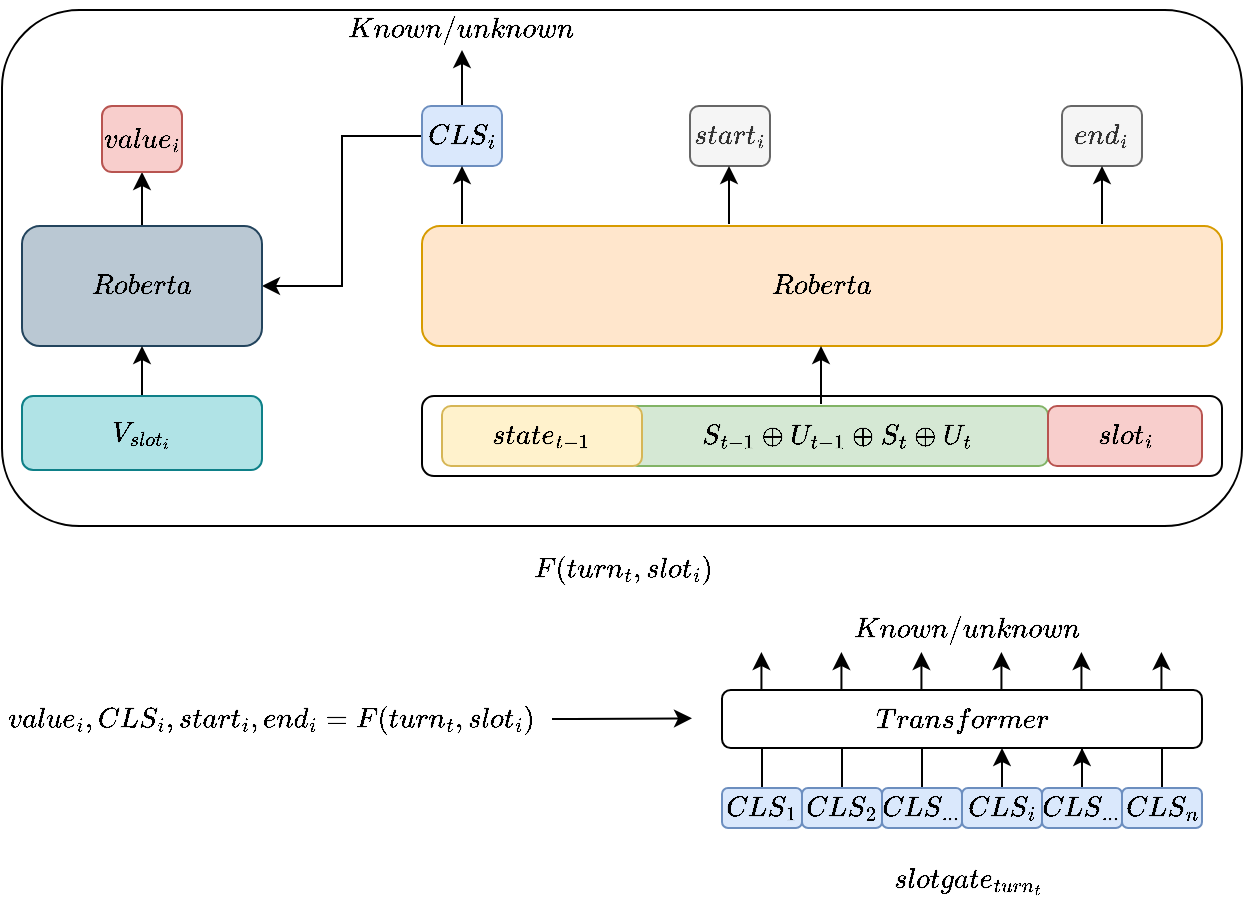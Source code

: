 <mxfile version="14.1.1" type="github">
  <diagram id="8C_kMzsXKGDB7avgyeky" name="Page-1">
    <mxGraphModel dx="981" dy="526" grid="1" gridSize="10" guides="1" tooltips="1" connect="1" arrows="1" fold="1" page="1" pageScale="1" pageWidth="827" pageHeight="1169" math="1" shadow="0">
      <root>
        <mxCell id="0" />
        <mxCell id="1" parent="0" />
        <mxCell id="QM_1y8_zXTEwYixWuQdQ-26" value="" style="rounded=1;whiteSpace=wrap;html=1;shadow=0;sketch=0;fillColor=none;" vertex="1" parent="1">
          <mxGeometry x="70" y="170" width="620" height="258" as="geometry" />
        </mxCell>
        <mxCell id="QM_1y8_zXTEwYixWuQdQ-16" value="" style="rounded=1;whiteSpace=wrap;html=1;sketch=0;shadow=0;fillColor=none;" vertex="1" parent="1">
          <mxGeometry x="280" y="363" width="400" height="40" as="geometry" />
        </mxCell>
        <mxCell id="QM_1y8_zXTEwYixWuQdQ-1" value="\(S_{t-1}\oplus U_{t-1}\oplus S_{t}\oplus U_{t}&lt;br&gt;\)" style="rounded=1;whiteSpace=wrap;html=1;fillColor=#d5e8d4;strokeColor=#82b366;" vertex="1" parent="1">
          <mxGeometry x="383" y="368" width="210" height="30" as="geometry" />
        </mxCell>
        <mxCell id="QM_1y8_zXTEwYixWuQdQ-2" value="\(state_{t-1}\)" style="rounded=1;whiteSpace=wrap;html=1;fillColor=#fff2cc;strokeColor=#d6b656;" vertex="1" parent="1">
          <mxGeometry x="290" y="368" width="100" height="30" as="geometry" />
        </mxCell>
        <mxCell id="QM_1y8_zXTEwYixWuQdQ-3" value="\(slot_{i}\)" style="rounded=1;whiteSpace=wrap;html=1;fillColor=#f8cecc;strokeColor=#b85450;" vertex="1" parent="1">
          <mxGeometry x="593" y="368" width="77" height="30" as="geometry" />
        </mxCell>
        <mxCell id="QM_1y8_zXTEwYixWuQdQ-4" value="\(Roberta\)" style="rounded=1;whiteSpace=wrap;html=1;fillColor=#ffe6cc;strokeColor=#d79b00;" vertex="1" parent="1">
          <mxGeometry x="280" y="278" width="400" height="60" as="geometry" />
        </mxCell>
        <mxCell id="QM_1y8_zXTEwYixWuQdQ-20" style="edgeStyle=orthogonalEdgeStyle;rounded=0;orthogonalLoop=1;jettySize=auto;html=1;entryX=1;entryY=0.5;entryDx=0;entryDy=0;" edge="1" parent="1" source="QM_1y8_zXTEwYixWuQdQ-6" target="QM_1y8_zXTEwYixWuQdQ-17">
          <mxGeometry relative="1" as="geometry" />
        </mxCell>
        <mxCell id="QM_1y8_zXTEwYixWuQdQ-48" style="edgeStyle=orthogonalEdgeStyle;rounded=0;orthogonalLoop=1;jettySize=auto;html=1;entryX=0.5;entryY=1;entryDx=0;entryDy=0;" edge="1" parent="1" source="QM_1y8_zXTEwYixWuQdQ-6" target="QM_1y8_zXTEwYixWuQdQ-47">
          <mxGeometry relative="1" as="geometry" />
        </mxCell>
        <mxCell id="QM_1y8_zXTEwYixWuQdQ-6" value="\(CLS_{i}\)" style="rounded=1;whiteSpace=wrap;html=1;fillColor=#dae8fc;strokeColor=#6c8ebf;" vertex="1" parent="1">
          <mxGeometry x="280" y="218" width="40" height="30" as="geometry" />
        </mxCell>
        <mxCell id="QM_1y8_zXTEwYixWuQdQ-7" value="\(start_{i}&lt;br&gt;\)" style="rounded=1;whiteSpace=wrap;html=1;fillColor=#f5f5f5;strokeColor=#666666;fontColor=#333333;" vertex="1" parent="1">
          <mxGeometry x="414" y="218" width="40" height="30" as="geometry" />
        </mxCell>
        <mxCell id="QM_1y8_zXTEwYixWuQdQ-8" value="\(end_{i}&lt;br&gt;\)" style="rounded=1;whiteSpace=wrap;html=1;fillColor=#f5f5f5;strokeColor=#666666;fontColor=#333333;" vertex="1" parent="1">
          <mxGeometry x="600" y="218" width="40" height="30" as="geometry" />
        </mxCell>
        <mxCell id="QM_1y8_zXTEwYixWuQdQ-10" value="" style="endArrow=classic;html=1;entryX=0.5;entryY=1;entryDx=0;entryDy=0;" edge="1" parent="1" target="QM_1y8_zXTEwYixWuQdQ-6">
          <mxGeometry width="50" height="50" relative="1" as="geometry">
            <mxPoint x="300" y="277" as="sourcePoint" />
            <mxPoint x="440" y="118" as="targetPoint" />
          </mxGeometry>
        </mxCell>
        <mxCell id="QM_1y8_zXTEwYixWuQdQ-11" value="" style="endArrow=classic;html=1;entryX=0.5;entryY=1;entryDx=0;entryDy=0;" edge="1" parent="1">
          <mxGeometry width="50" height="50" relative="1" as="geometry">
            <mxPoint x="433.5" y="277" as="sourcePoint" />
            <mxPoint x="433.5" y="248" as="targetPoint" />
          </mxGeometry>
        </mxCell>
        <mxCell id="QM_1y8_zXTEwYixWuQdQ-12" value="" style="endArrow=classic;html=1;entryX=0.5;entryY=1;entryDx=0;entryDy=0;" edge="1" parent="1">
          <mxGeometry width="50" height="50" relative="1" as="geometry">
            <mxPoint x="620" y="277" as="sourcePoint" />
            <mxPoint x="620" y="248" as="targetPoint" />
          </mxGeometry>
        </mxCell>
        <mxCell id="QM_1y8_zXTEwYixWuQdQ-14" value="" style="endArrow=classic;html=1;entryX=0.5;entryY=1;entryDx=0;entryDy=0;" edge="1" parent="1">
          <mxGeometry width="50" height="50" relative="1" as="geometry">
            <mxPoint x="479.5" y="367" as="sourcePoint" />
            <mxPoint x="479.5" y="338" as="targetPoint" />
          </mxGeometry>
        </mxCell>
        <mxCell id="QM_1y8_zXTEwYixWuQdQ-24" value="" style="edgeStyle=orthogonalEdgeStyle;rounded=0;orthogonalLoop=1;jettySize=auto;html=1;" edge="1" parent="1" source="QM_1y8_zXTEwYixWuQdQ-17" target="QM_1y8_zXTEwYixWuQdQ-23">
          <mxGeometry relative="1" as="geometry" />
        </mxCell>
        <mxCell id="QM_1y8_zXTEwYixWuQdQ-17" value="\(Roberta\)" style="rounded=1;whiteSpace=wrap;html=1;shadow=0;sketch=0;fillColor=#bac8d3;strokeColor=#23445d;" vertex="1" parent="1">
          <mxGeometry x="80" y="278" width="120" height="60" as="geometry" />
        </mxCell>
        <mxCell id="QM_1y8_zXTEwYixWuQdQ-19" value="" style="edgeStyle=orthogonalEdgeStyle;rounded=0;orthogonalLoop=1;jettySize=auto;html=1;" edge="1" parent="1" source="QM_1y8_zXTEwYixWuQdQ-18" target="QM_1y8_zXTEwYixWuQdQ-17">
          <mxGeometry relative="1" as="geometry" />
        </mxCell>
        <mxCell id="QM_1y8_zXTEwYixWuQdQ-18" value="\(V_{slot_{i}}\)" style="rounded=1;whiteSpace=wrap;html=1;shadow=0;sketch=0;fillColor=#b0e3e6;strokeColor=#0e8088;" vertex="1" parent="1">
          <mxGeometry x="80" y="363" width="120" height="37" as="geometry" />
        </mxCell>
        <mxCell id="QM_1y8_zXTEwYixWuQdQ-23" value="\(value_{i}\)" style="whiteSpace=wrap;html=1;rounded=1;shadow=0;sketch=0;fillColor=#f8cecc;strokeColor=#b85450;" vertex="1" parent="1">
          <mxGeometry x="120" y="218" width="40" height="33" as="geometry" />
        </mxCell>
        <mxCell id="QM_1y8_zXTEwYixWuQdQ-25" value="\(F(turn_{t}, slot_{i})\)" style="text;html=1;align=center;verticalAlign=middle;resizable=0;points=[];autosize=1;" vertex="1" parent="1">
          <mxGeometry x="315" y="440" width="130" height="20" as="geometry" />
        </mxCell>
        <mxCell id="QM_1y8_zXTEwYixWuQdQ-28" value="\(slot gate_{turn_t}\)" style="text;html=1;align=center;verticalAlign=middle;resizable=0;points=[];autosize=1;" vertex="1" parent="1">
          <mxGeometry x="493" y="595" width="120" height="20" as="geometry" />
        </mxCell>
        <mxCell id="QM_1y8_zXTEwYixWuQdQ-40" style="edgeStyle=orthogonalEdgeStyle;rounded=0;orthogonalLoop=1;jettySize=auto;html=1;" edge="1" parent="1" source="QM_1y8_zXTEwYixWuQdQ-29">
          <mxGeometry relative="1" as="geometry">
            <mxPoint x="450" y="540" as="targetPoint" />
          </mxGeometry>
        </mxCell>
        <mxCell id="QM_1y8_zXTEwYixWuQdQ-29" value="\(CLS_{1}\)" style="rounded=1;whiteSpace=wrap;html=1;fillColor=#dae8fc;strokeColor=#6c8ebf;" vertex="1" parent="1">
          <mxGeometry x="430" y="559" width="40" height="20" as="geometry" />
        </mxCell>
        <mxCell id="QM_1y8_zXTEwYixWuQdQ-41" style="edgeStyle=orthogonalEdgeStyle;rounded=0;orthogonalLoop=1;jettySize=auto;html=1;" edge="1" parent="1" source="QM_1y8_zXTEwYixWuQdQ-30">
          <mxGeometry relative="1" as="geometry">
            <mxPoint x="490" y="540" as="targetPoint" />
          </mxGeometry>
        </mxCell>
        <mxCell id="QM_1y8_zXTEwYixWuQdQ-30" value="\(CLS_{2}\)" style="rounded=1;whiteSpace=wrap;html=1;fillColor=#dae8fc;strokeColor=#6c8ebf;" vertex="1" parent="1">
          <mxGeometry x="470" y="559" width="40" height="20" as="geometry" />
        </mxCell>
        <mxCell id="QM_1y8_zXTEwYixWuQdQ-42" style="edgeStyle=orthogonalEdgeStyle;rounded=0;orthogonalLoop=1;jettySize=auto;html=1;" edge="1" parent="1" source="QM_1y8_zXTEwYixWuQdQ-32">
          <mxGeometry relative="1" as="geometry">
            <mxPoint x="530" y="540" as="targetPoint" />
          </mxGeometry>
        </mxCell>
        <mxCell id="QM_1y8_zXTEwYixWuQdQ-32" value="\(CLS_{...}\)" style="rounded=1;whiteSpace=wrap;html=1;fillColor=#dae8fc;strokeColor=#6c8ebf;" vertex="1" parent="1">
          <mxGeometry x="510" y="559" width="40" height="20" as="geometry" />
        </mxCell>
        <mxCell id="QM_1y8_zXTEwYixWuQdQ-44" style="edgeStyle=orthogonalEdgeStyle;rounded=0;orthogonalLoop=1;jettySize=auto;html=1;entryX=0.582;entryY=0.99;entryDx=0;entryDy=0;entryPerimeter=0;" edge="1" parent="1" source="QM_1y8_zXTEwYixWuQdQ-34" target="QM_1y8_zXTEwYixWuQdQ-37">
          <mxGeometry relative="1" as="geometry" />
        </mxCell>
        <mxCell id="QM_1y8_zXTEwYixWuQdQ-34" value="\(CLS_{i}\)" style="rounded=1;whiteSpace=wrap;html=1;fillColor=#dae8fc;strokeColor=#6c8ebf;" vertex="1" parent="1">
          <mxGeometry x="550" y="559" width="40" height="20" as="geometry" />
        </mxCell>
        <mxCell id="QM_1y8_zXTEwYixWuQdQ-45" style="edgeStyle=orthogonalEdgeStyle;rounded=0;orthogonalLoop=1;jettySize=auto;html=1;entryX=0.75;entryY=1;entryDx=0;entryDy=0;" edge="1" parent="1" source="QM_1y8_zXTEwYixWuQdQ-35" target="QM_1y8_zXTEwYixWuQdQ-37">
          <mxGeometry relative="1" as="geometry" />
        </mxCell>
        <mxCell id="QM_1y8_zXTEwYixWuQdQ-35" value="\(CLS_{...}\)" style="rounded=1;whiteSpace=wrap;html=1;fillColor=#dae8fc;strokeColor=#6c8ebf;" vertex="1" parent="1">
          <mxGeometry x="590" y="559" width="40" height="20" as="geometry" />
        </mxCell>
        <mxCell id="QM_1y8_zXTEwYixWuQdQ-46" style="edgeStyle=orthogonalEdgeStyle;rounded=0;orthogonalLoop=1;jettySize=auto;html=1;" edge="1" parent="1" source="QM_1y8_zXTEwYixWuQdQ-36">
          <mxGeometry relative="1" as="geometry">
            <mxPoint x="650" y="540" as="targetPoint" />
          </mxGeometry>
        </mxCell>
        <mxCell id="QM_1y8_zXTEwYixWuQdQ-36" value="\(CLS_{n}\)" style="rounded=1;whiteSpace=wrap;html=1;fillColor=#dae8fc;strokeColor=#6c8ebf;" vertex="1" parent="1">
          <mxGeometry x="630" y="559" width="40" height="20" as="geometry" />
        </mxCell>
        <mxCell id="QM_1y8_zXTEwYixWuQdQ-37" value="\(Transformer\)" style="rounded=1;whiteSpace=wrap;html=1;shadow=0;sketch=0;fillColor=#ffffff;" vertex="1" parent="1">
          <mxGeometry x="430" y="510" width="240" height="29" as="geometry" />
        </mxCell>
        <mxCell id="QM_1y8_zXTEwYixWuQdQ-47" value="\(Known/unknown\)" style="text;html=1;strokeColor=none;fillColor=none;align=center;verticalAlign=middle;whiteSpace=wrap;rounded=0;shadow=0;sketch=0;" vertex="1" parent="1">
          <mxGeometry x="280" y="170" width="40" height="20" as="geometry" />
        </mxCell>
        <mxCell id="QM_1y8_zXTEwYixWuQdQ-49" style="edgeStyle=orthogonalEdgeStyle;rounded=0;orthogonalLoop=1;jettySize=auto;html=1;" edge="1" parent="1">
          <mxGeometry relative="1" as="geometry">
            <mxPoint x="449.71" y="491" as="targetPoint" />
            <mxPoint x="449.739" y="510" as="sourcePoint" />
          </mxGeometry>
        </mxCell>
        <mxCell id="QM_1y8_zXTEwYixWuQdQ-50" style="edgeStyle=orthogonalEdgeStyle;rounded=0;orthogonalLoop=1;jettySize=auto;html=1;" edge="1" parent="1">
          <mxGeometry relative="1" as="geometry">
            <mxPoint x="489.71" y="491" as="targetPoint" />
            <mxPoint x="489.739" y="510" as="sourcePoint" />
          </mxGeometry>
        </mxCell>
        <mxCell id="QM_1y8_zXTEwYixWuQdQ-51" style="edgeStyle=orthogonalEdgeStyle;rounded=0;orthogonalLoop=1;jettySize=auto;html=1;" edge="1" parent="1">
          <mxGeometry relative="1" as="geometry">
            <mxPoint x="529.71" y="491" as="targetPoint" />
            <mxPoint x="529.739" y="510" as="sourcePoint" />
          </mxGeometry>
        </mxCell>
        <mxCell id="QM_1y8_zXTEwYixWuQdQ-52" style="edgeStyle=orthogonalEdgeStyle;rounded=0;orthogonalLoop=1;jettySize=auto;html=1;" edge="1" parent="1">
          <mxGeometry relative="1" as="geometry">
            <mxPoint x="569.71" y="491" as="targetPoint" />
            <mxPoint x="569.739" y="510" as="sourcePoint" />
          </mxGeometry>
        </mxCell>
        <mxCell id="QM_1y8_zXTEwYixWuQdQ-54" style="edgeStyle=orthogonalEdgeStyle;rounded=0;orthogonalLoop=1;jettySize=auto;html=1;" edge="1" parent="1">
          <mxGeometry relative="1" as="geometry">
            <mxPoint x="609.71" y="491" as="targetPoint" />
            <mxPoint x="609.739" y="510" as="sourcePoint" />
          </mxGeometry>
        </mxCell>
        <mxCell id="QM_1y8_zXTEwYixWuQdQ-55" style="edgeStyle=orthogonalEdgeStyle;rounded=0;orthogonalLoop=1;jettySize=auto;html=1;" edge="1" parent="1">
          <mxGeometry relative="1" as="geometry">
            <mxPoint x="649.71" y="491" as="targetPoint" />
            <mxPoint x="649.739" y="510" as="sourcePoint" />
          </mxGeometry>
        </mxCell>
        <mxCell id="QM_1y8_zXTEwYixWuQdQ-56" value="\(Known/unknown\)" style="text;html=1;strokeColor=none;fillColor=none;align=center;verticalAlign=middle;whiteSpace=wrap;rounded=0;shadow=0;sketch=0;" vertex="1" parent="1">
          <mxGeometry x="533" y="470" width="40" height="20" as="geometry" />
        </mxCell>
        <mxCell id="QM_1y8_zXTEwYixWuQdQ-58" style="edgeStyle=orthogonalEdgeStyle;rounded=0;orthogonalLoop=1;jettySize=auto;html=1;" edge="1" parent="1">
          <mxGeometry relative="1" as="geometry">
            <mxPoint x="415" y="524.16" as="targetPoint" />
            <mxPoint x="345" y="524.5" as="sourcePoint" />
            <Array as="points">
              <mxPoint x="355" y="524.16" />
              <mxPoint x="355" y="524.16" />
            </Array>
          </mxGeometry>
        </mxCell>
        <mxCell id="QM_1y8_zXTEwYixWuQdQ-57" value="\(value_i, CLS_i, start_i, end_i=F(turn_t, slot_i)\)" style="text;html=1;strokeColor=none;fillColor=none;align=center;verticalAlign=middle;whiteSpace=wrap;rounded=0;shadow=0;sketch=0;" vertex="1" parent="1">
          <mxGeometry x="90" y="514.5" width="230" height="20" as="geometry" />
        </mxCell>
      </root>
    </mxGraphModel>
  </diagram>
</mxfile>
